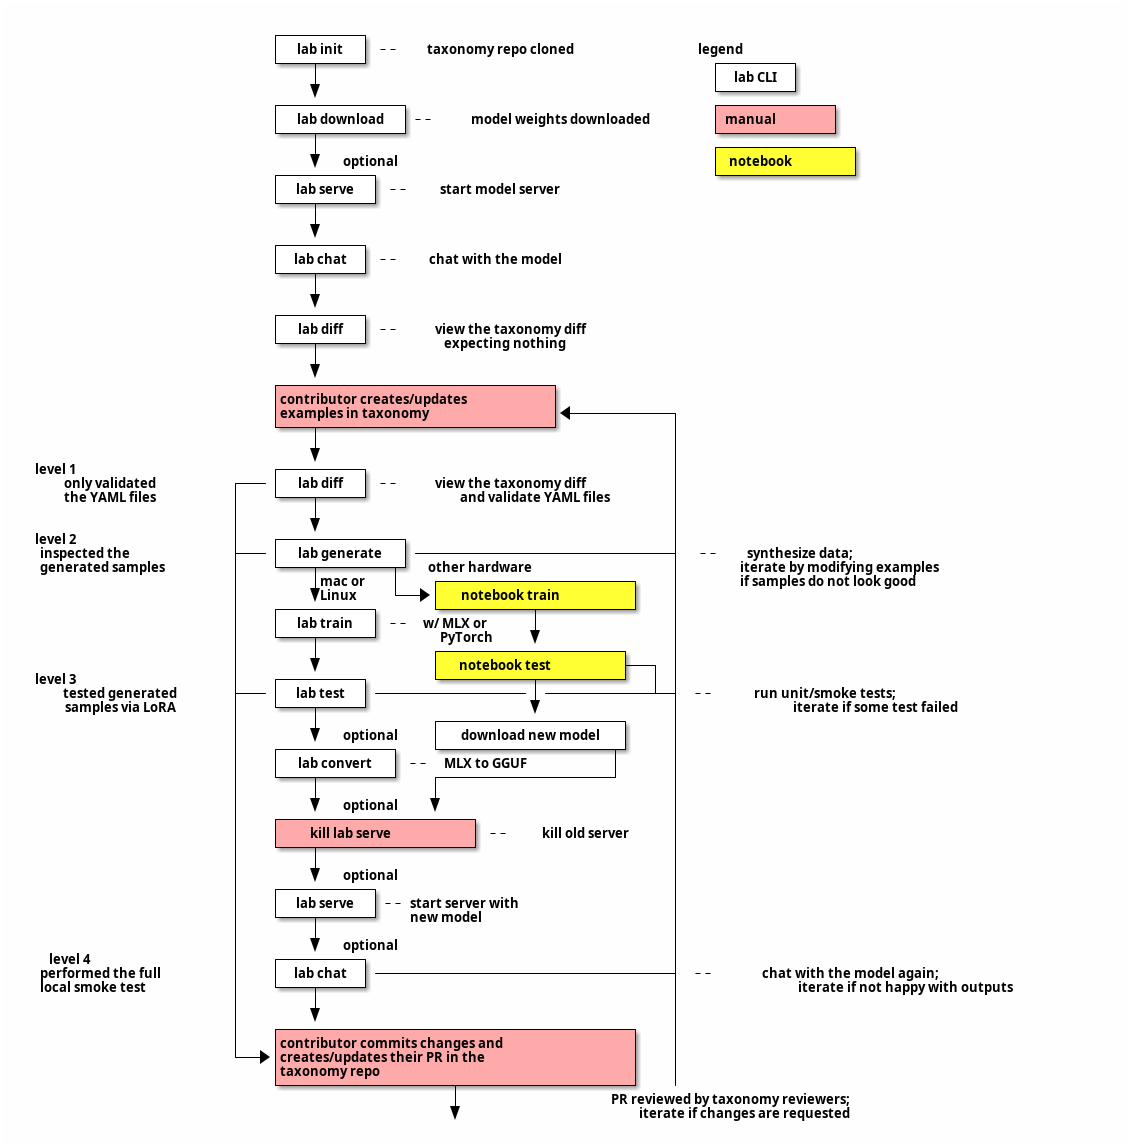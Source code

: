 @startditaa
                         +--------+                                                                      
                         |lab init|-=-taxonomy repo cloned         legend                                
                         +---+----+                                  +-------+                           
                             |                                       |lab CLI|                           
                             v                                       +-------+                           
                         +---+--------+                              +-----------+                       
                         |lab download|-=-model weights downloaded   |manual cPNK|                       
                         +---+--------+                              +-----------+                       
                             |                                       +-------------+                        
                             v optional                              |notebook cYEL|                        
                         +---+-----+                                 +-------------+                        
                         |lab serve|-=-start model server                                                
                         +---+-----+                                                                     
                             |                                                                           
                             v                                                                           
                         +---+----+                                                                      
                         |lab chat|-=-chat with the model                                                
                         +---+----+                                                                      
                             |                                                                           
                             v                                                                           
                         +---+----+                                                                      
                         |lab diff|-=-view the taxonomy diff
                         +---+----+     expecting nothing
                             |                                                                           
                             v                                                                           
                         +---+-----------------------+                                                   
                         |contributor creates/updates|                                                   
                         |examples in taxonomy   cPNK|<----------+                                       
                         +---+-----------------------+           |                                       
                             |                                   |                                       
                             v                                   |                                       
level 1                  +---+----+                              |                                       
  only validated     +---|lab diff|-=-view the taxonomy diff     |                                       
  the YAML files     |   +---+----+     and validate YAML files  |
                     |       |                                   |
                     |       v                                   |                                       
level 2              |   +---+--------+                          |                                       
  inspected the      +---|lab generate|--------------------------+ -=-synthesize data;                   
  generated samples  |   +---+-------++other hardware            |      iterate by modifying examples    
                     |       |mac or |   +---------+---------+   |      if samples do not look good      
                     |       vLinux  +-->|notebook train cYEL|   |                                       
                     |   +---+-----+     +---------+---------+   |                                       
                     |   |lab train|-=-w/ MLX or   |             |                                       
                     |   +---+-----+      PyTorch  v             |                                       
                     |       |           +---------+--------+    |                                       
                     |       v           |notebook test cYEL+--+ |                                       
level 3              |   +---+----+      +---------+--------+  | |                                       
  tested generated   +---|lab test|----------------|-----------+-+ -=-run unit/smoke tests;              
  samples via LoRA   |   +---+----+                v             |      iterate if some test failed      
                     |       |           +---------+--------+    |                                       
                     |       v optional  |download new model|    |                                       
                     |   +---+-------+   +-----------------++    |                                       
                     |   |lab convert|-=-MLX to GGUF       |     |                                       
                     |   +---+-------+   +-----------------+     |                                       
                     |       |           |                       |                                       
                     |       v optional  v                       |                                       
                     |   +---+-----------+---+                   |                                       
                     |   |kill lab serve cPNK|-=-kill old server |                                       
                     |   +---+---------------+                   |                                       
                     |       |                                   |                                       
                     |       v optional                          |                                       
                     |   +---+-----+                             |                                       
                     |   |lab serve|-=-start server with         |                                       
                     |   +---+-----+   new model                 |                                       
                     |       |                                   |                                       
                     |       v optional                          |                                       
level 4              |   +---+----+                              |                                       
  performed the full |   |lab chat|------------------------------+ -=-chat with the model again;         
  local smoke test   |   +---+----+                              |      iterate if not happy with outputs
                     |       |                                   |                                       
                     |       v                                   |                                       
                     |   +---+-------------------------------+   |                                       
                     |   |contributor commits changes and    |   |                                       
                     +-->|creates/updates their PR in the    |   | 
                         |taxonomy repo                  cPNK|   |      
                         +-----------------+-----------------+   |                                           
                                           |     PR reviewed by taxonomy reviewers;
                                           v       iterate if changes are requested  

@endditaa
